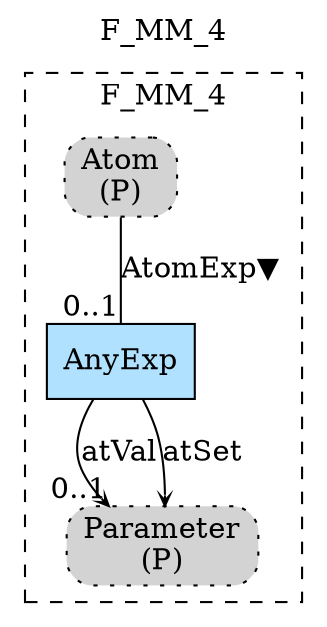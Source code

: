 digraph {graph[label=F_MM_4,labelloc=tl,labelfontsize=12];
subgraph cluster_F_MM_4{style=dashed;label=F_MM_4;
"PAtom"[shape=box,fillcolor=lightgray,style ="rounded,filled,dotted",label=<Atom<br/>(P)>];
"PParameter"[shape=box,fillcolor=lightgray,style ="rounded,filled,dotted",label=<Parameter<br/>(P)>];
"AnyExp"[shape=record,fillcolor=lightskyblue1,style = filled,label="AnyExp"];

"PAtom"->"AnyExp"[label="AtomExp▼",dir=none,taillabel="",headlabel="0..1"];
"AnyExp"->"PParameter"[label="atVal",arrowhead=vee,headlabel="0..1",arrowsize=.5];
"AnyExp"->"PParameter"[label="atSet",arrowhead=vee,headlabel="",arrowsize=.5];

}


}